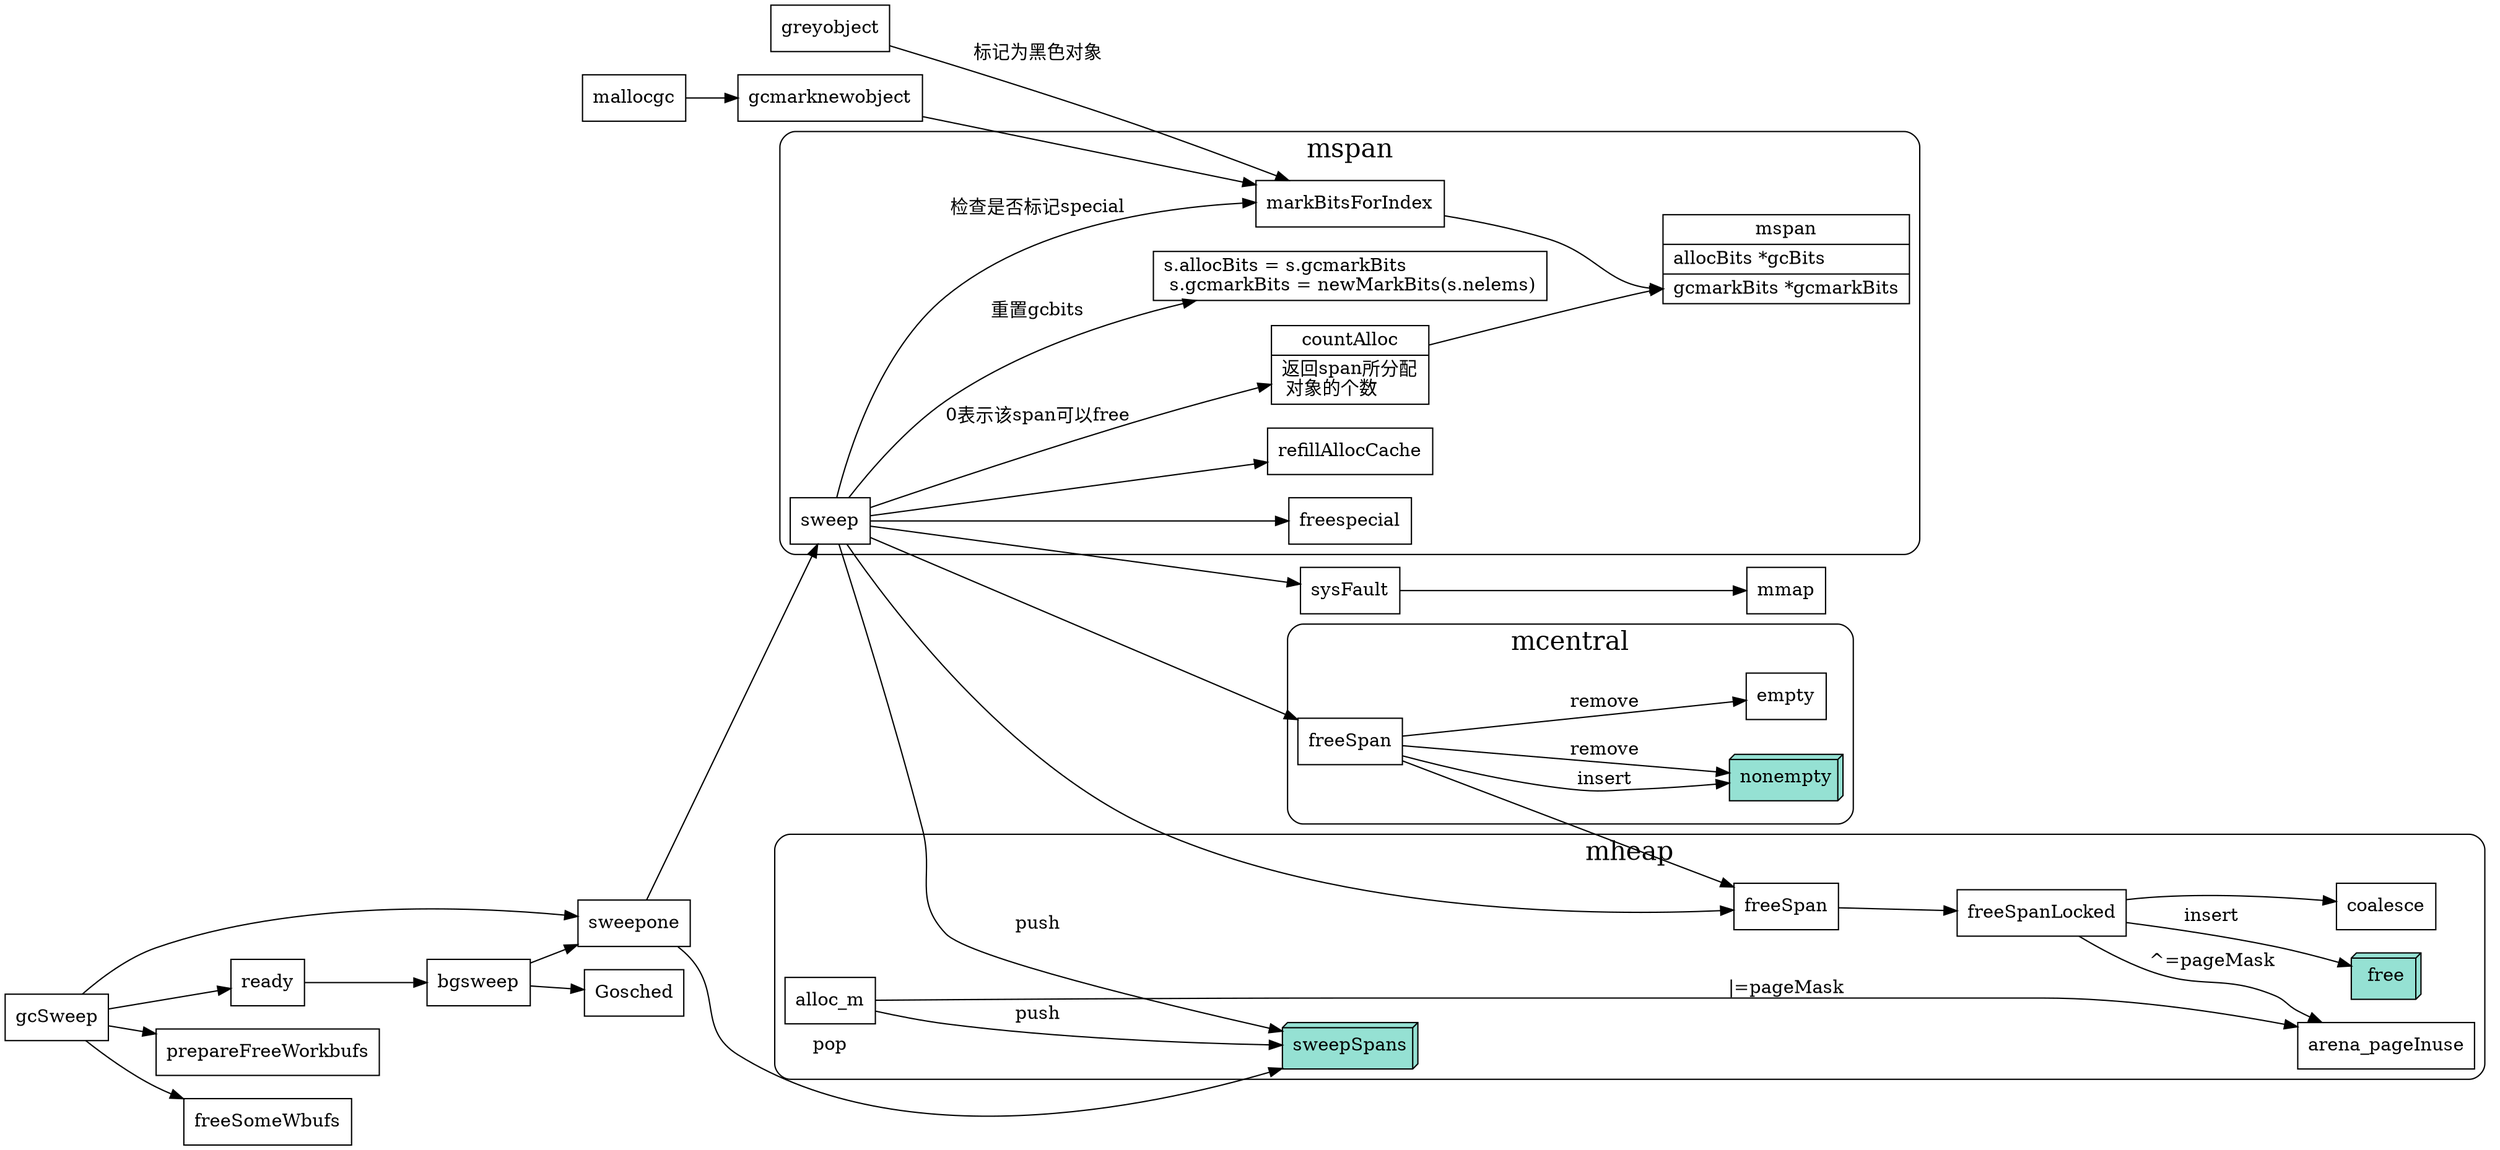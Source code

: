 digraph gcsweep {
  node[shape=box;];
  newrank=true;
  rankdir=LR;
  subgraph cluster_mspan {
    graph[label="mspan";fontsize=20;style=rounded];
    mspan_sweep[label="sweep"];
    mspan_sweep ->{
      freespecial;
      refillAllocCache;
    }
    mspan[
      shape="record";
      label="{{
        mspan|
        <allocBits> allocBits *gcBits\l|
        <gcmarkBits> gcmarkBits *gcmarkBits\l
      }}";
    ];
    countAlloc[
      shape="record";
      label="{{
        countAlloc|
        返回span所分配\l
        对象的个数\l
      }}";
    ];
    resetBits[
      shape="record";
      label="{{
          s.allocBits = s.gcmarkBits\l
          s.gcmarkBits = newMarkBits(s.nelems)\l
      }}";
    ];
    markBitsForIndex -> mspan:gcmarkBits;
    countAlloc -> mspan:gcmarkBits;
    mspan_sweep -> markBitsForIndex[label="检查是否标记special"];
    mspan_sweep -> resetBits[label="重置gcbits"];
    mspan_sweep -> countAlloc[label="0表示该span可以free"];
  };

  gcmarknewobject -> markBitsForIndex;
  greyobject -> markBitsForIndex[label="标记为黑色对象"];
  mallocgc -> gcmarknewobject;
  subgraph cluster_mheap {
    graph[label="mheap";fontsize=20;style=rounded];
    mheap_freeSpan[label="freeSpan"];
    freeSpanLocked;
    coalesce;
    sweepSpans[
      fillcolor="#95e1d3";
      style=filled;
      shape="box3d";
      label="sweepSpans"
    ];
    free[
      fillcolor="#95e1d3";
      style=filled;
      shape="box3d";
      label="free"
    ];
    alloc_m -> sweepSpans[label="push"];
    freeSpanLocked -> free[label="insert"];
    alloc_m -> arena_pageInuse[label="|=pageMask"]
    freeSpanLocked -> arena_pageInuse[label="^=pageMask"];
  };

  subgraph cluster_mcentral {
    graph[label="mcentral";fontsize=20;style=rounded];
    mcentral_freeSpan[label="freeSpan"];
    mcentral_freeSpan -> nonempty[label="insert"];
    mcentral_freeSpan -> nonempty[label="remove"];
    mcentral_freeSpan -> empty[label="remove"];
    nonempty[
      fillcolor="#95e1d3";
      style=filled;
      shape="box3d";
      label="nonempty"
    ];
  };

  gcSweep -> {
    sweepone;
    ready;
    prepareFreeWorkbufs;
    freeSomeWbufs;
  };
  ready -> bgsweep;
  bgsweep -> {
    sweepone;
    Gosched;
  }

  sweepone -> sweepSpans[label="pop"];
  sweepone -> mspan_sweep;

  mspan_sweep -> {
    sysFault;
    mheap_freeSpan;
    mcentral_freeSpan;
  }
  mspan_sweep -> sweepSpans[label="push"];

  mcentral_freeSpan -> 
  mheap_freeSpan -> freeSpanLocked;
  freeSpanLocked -> coalesce
  sysFault -> mmap;
}
